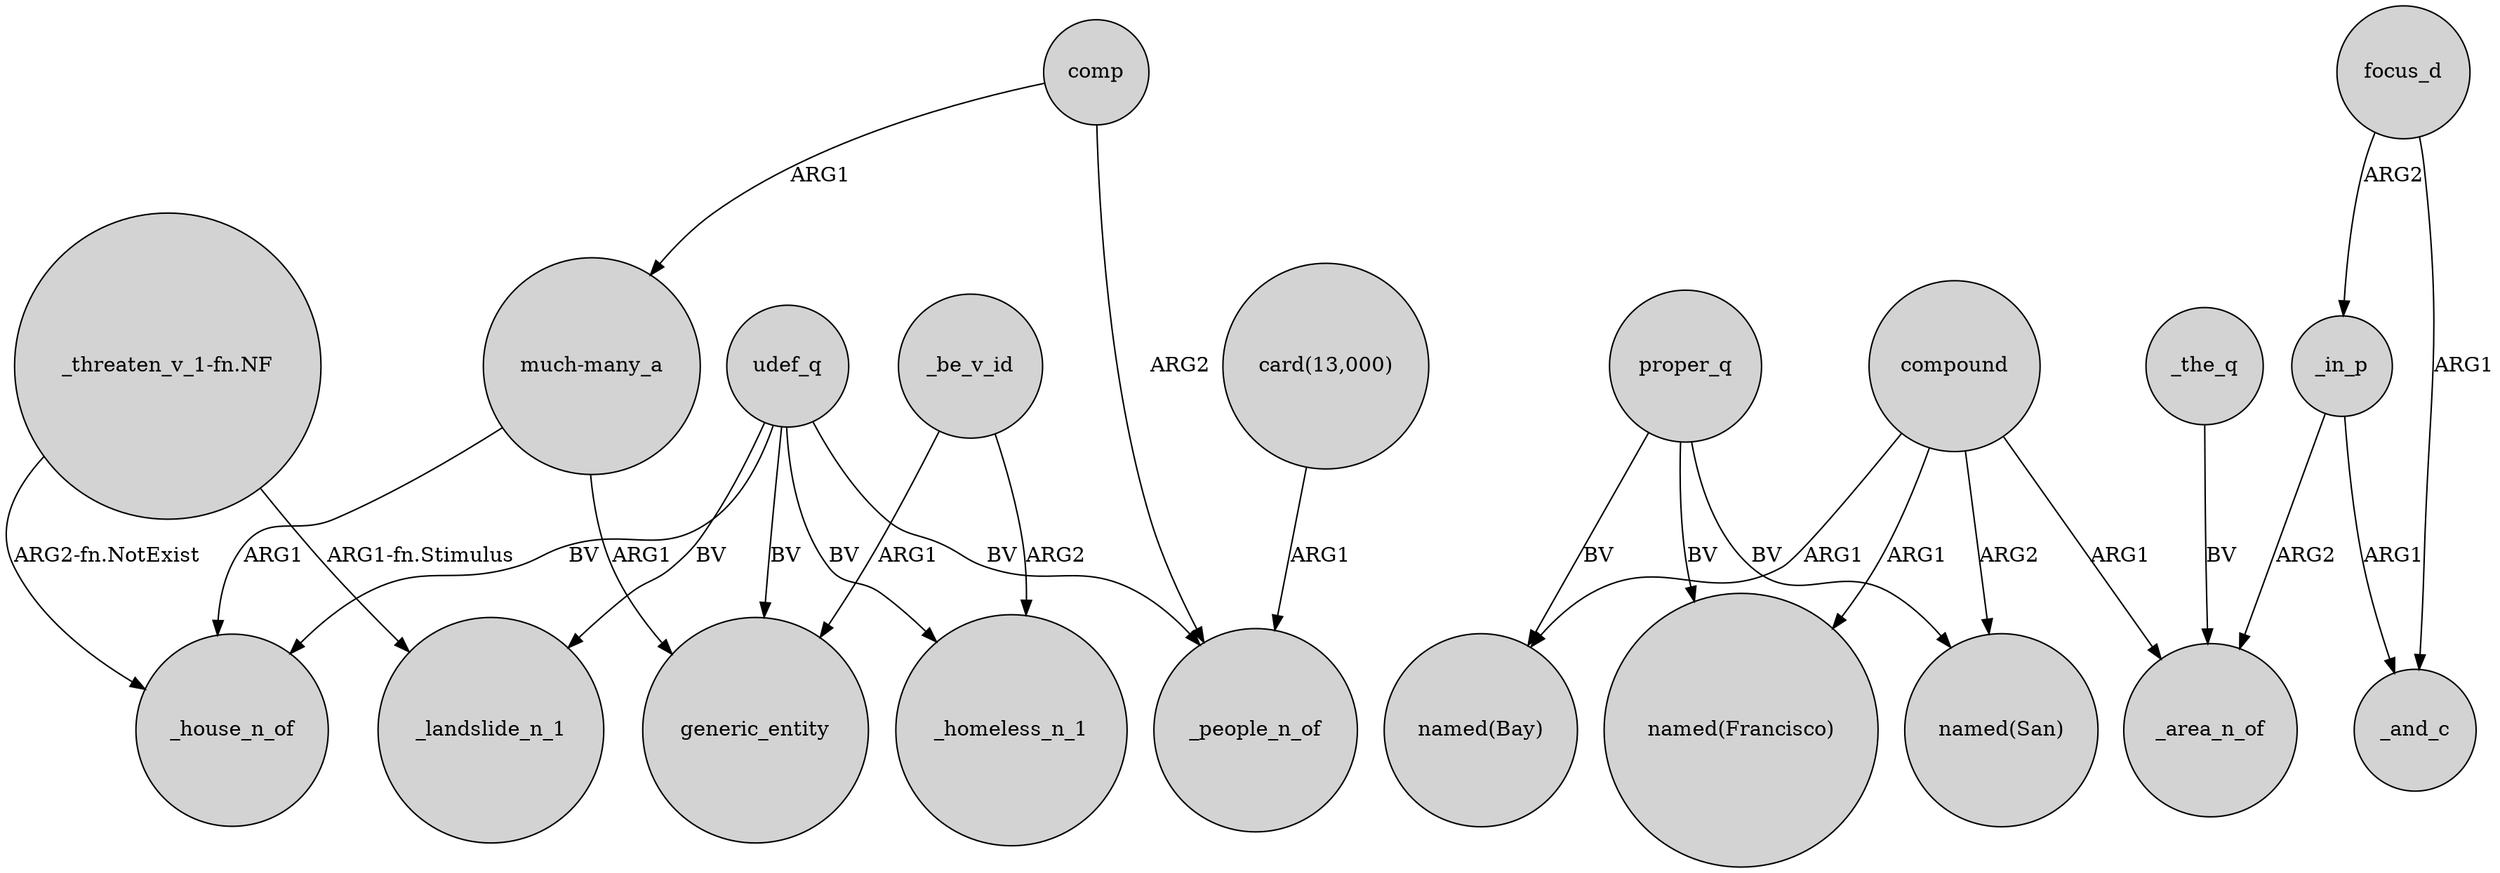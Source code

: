 digraph {
	node [shape=circle style=filled]
	udef_q -> generic_entity [label=BV]
	proper_q -> "named(Bay)" [label=BV]
	proper_q -> "named(Francisco)" [label=BV]
	compound -> "named(San)" [label=ARG2]
	"much-many_a" -> generic_entity [label=ARG1]
	"much-many_a" -> _house_n_of [label=ARG1]
	_be_v_id -> generic_entity [label=ARG1]
	_be_v_id -> _homeless_n_1 [label=ARG2]
	"_threaten_v_1-fn.NF" -> _house_n_of [label="ARG2-fn.NotExist"]
	udef_q -> _homeless_n_1 [label=BV]
	udef_q -> _people_n_of [label=BV]
	udef_q -> _landslide_n_1 [label=BV]
	comp -> "much-many_a" [label=ARG1]
	_in_p -> _and_c [label=ARG1]
	focus_d -> _and_c [label=ARG1]
	compound -> "named(Francisco)" [label=ARG1]
	_the_q -> _area_n_of [label=BV]
	udef_q -> _house_n_of [label=BV]
	compound -> "named(Bay)" [label=ARG1]
	_in_p -> _area_n_of [label=ARG2]
	proper_q -> "named(San)" [label=BV]
	"_threaten_v_1-fn.NF" -> _landslide_n_1 [label="ARG1-fn.Stimulus"]
	compound -> _area_n_of [label=ARG1]
	comp -> _people_n_of [label=ARG2]
	"card(13,000)" -> _people_n_of [label=ARG1]
	focus_d -> _in_p [label=ARG2]
}
